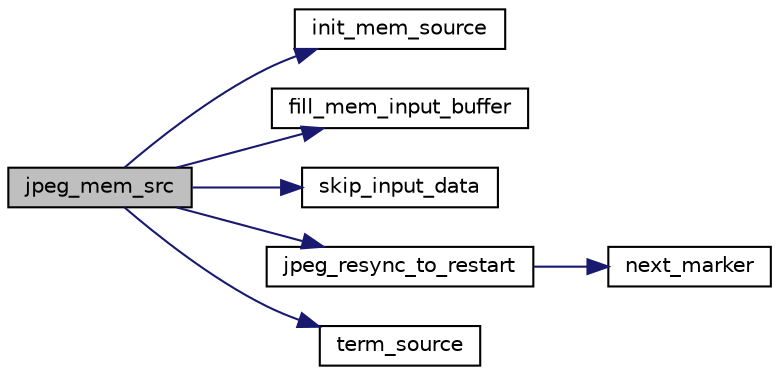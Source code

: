digraph "jpeg_mem_src"
{
 // LATEX_PDF_SIZE
  bgcolor="transparent";
  edge [fontname="Helvetica",fontsize="10",labelfontname="Helvetica",labelfontsize="10"];
  node [fontname="Helvetica",fontsize="10",shape=record];
  rankdir="LR";
  Node18 [label="jpeg_mem_src",height=0.2,width=0.4,color="black", fillcolor="grey75", style="filled", fontcolor="black",tooltip=" "];
  Node18 -> Node19 [color="midnightblue",fontsize="10",style="solid",fontname="Helvetica"];
  Node19 [label="init_mem_source",height=0.2,width=0.4,color="black",URL="$jdatasrc_8c.html#aa4da9436fa5844fbcf0451c90895929c",tooltip=" "];
  Node18 -> Node20 [color="midnightblue",fontsize="10",style="solid",fontname="Helvetica"];
  Node20 [label="fill_mem_input_buffer",height=0.2,width=0.4,color="black",URL="$jdatasrc_8c.html#ac81725797eefec4799bd039532059596",tooltip=" "];
  Node18 -> Node21 [color="midnightblue",fontsize="10",style="solid",fontname="Helvetica"];
  Node21 [label="skip_input_data",height=0.2,width=0.4,color="black",URL="$jdatasrc_8c.html#ae539a6d1c36b54a0ef6168fecdc8379e",tooltip=" "];
  Node18 -> Node22 [color="midnightblue",fontsize="10",style="solid",fontname="Helvetica"];
  Node22 [label="jpeg_resync_to_restart",height=0.2,width=0.4,color="black",URL="$jdmarker_8c.html#a037c6ada9f7d2310ca67765c98c86995",tooltip=" "];
  Node22 -> Node23 [color="midnightblue",fontsize="10",style="solid",fontname="Helvetica"];
  Node23 [label="next_marker",height=0.2,width=0.4,color="black",URL="$jdmarker_8c.html#ac22171f29bb541cfcb932f0903102c45",tooltip=" "];
  Node18 -> Node24 [color="midnightblue",fontsize="10",style="solid",fontname="Helvetica"];
  Node24 [label="term_source",height=0.2,width=0.4,color="black",URL="$jdatasrc_8c.html#a0337cf4ba81c0f78c48b5de379cca33e",tooltip=" "];
}
